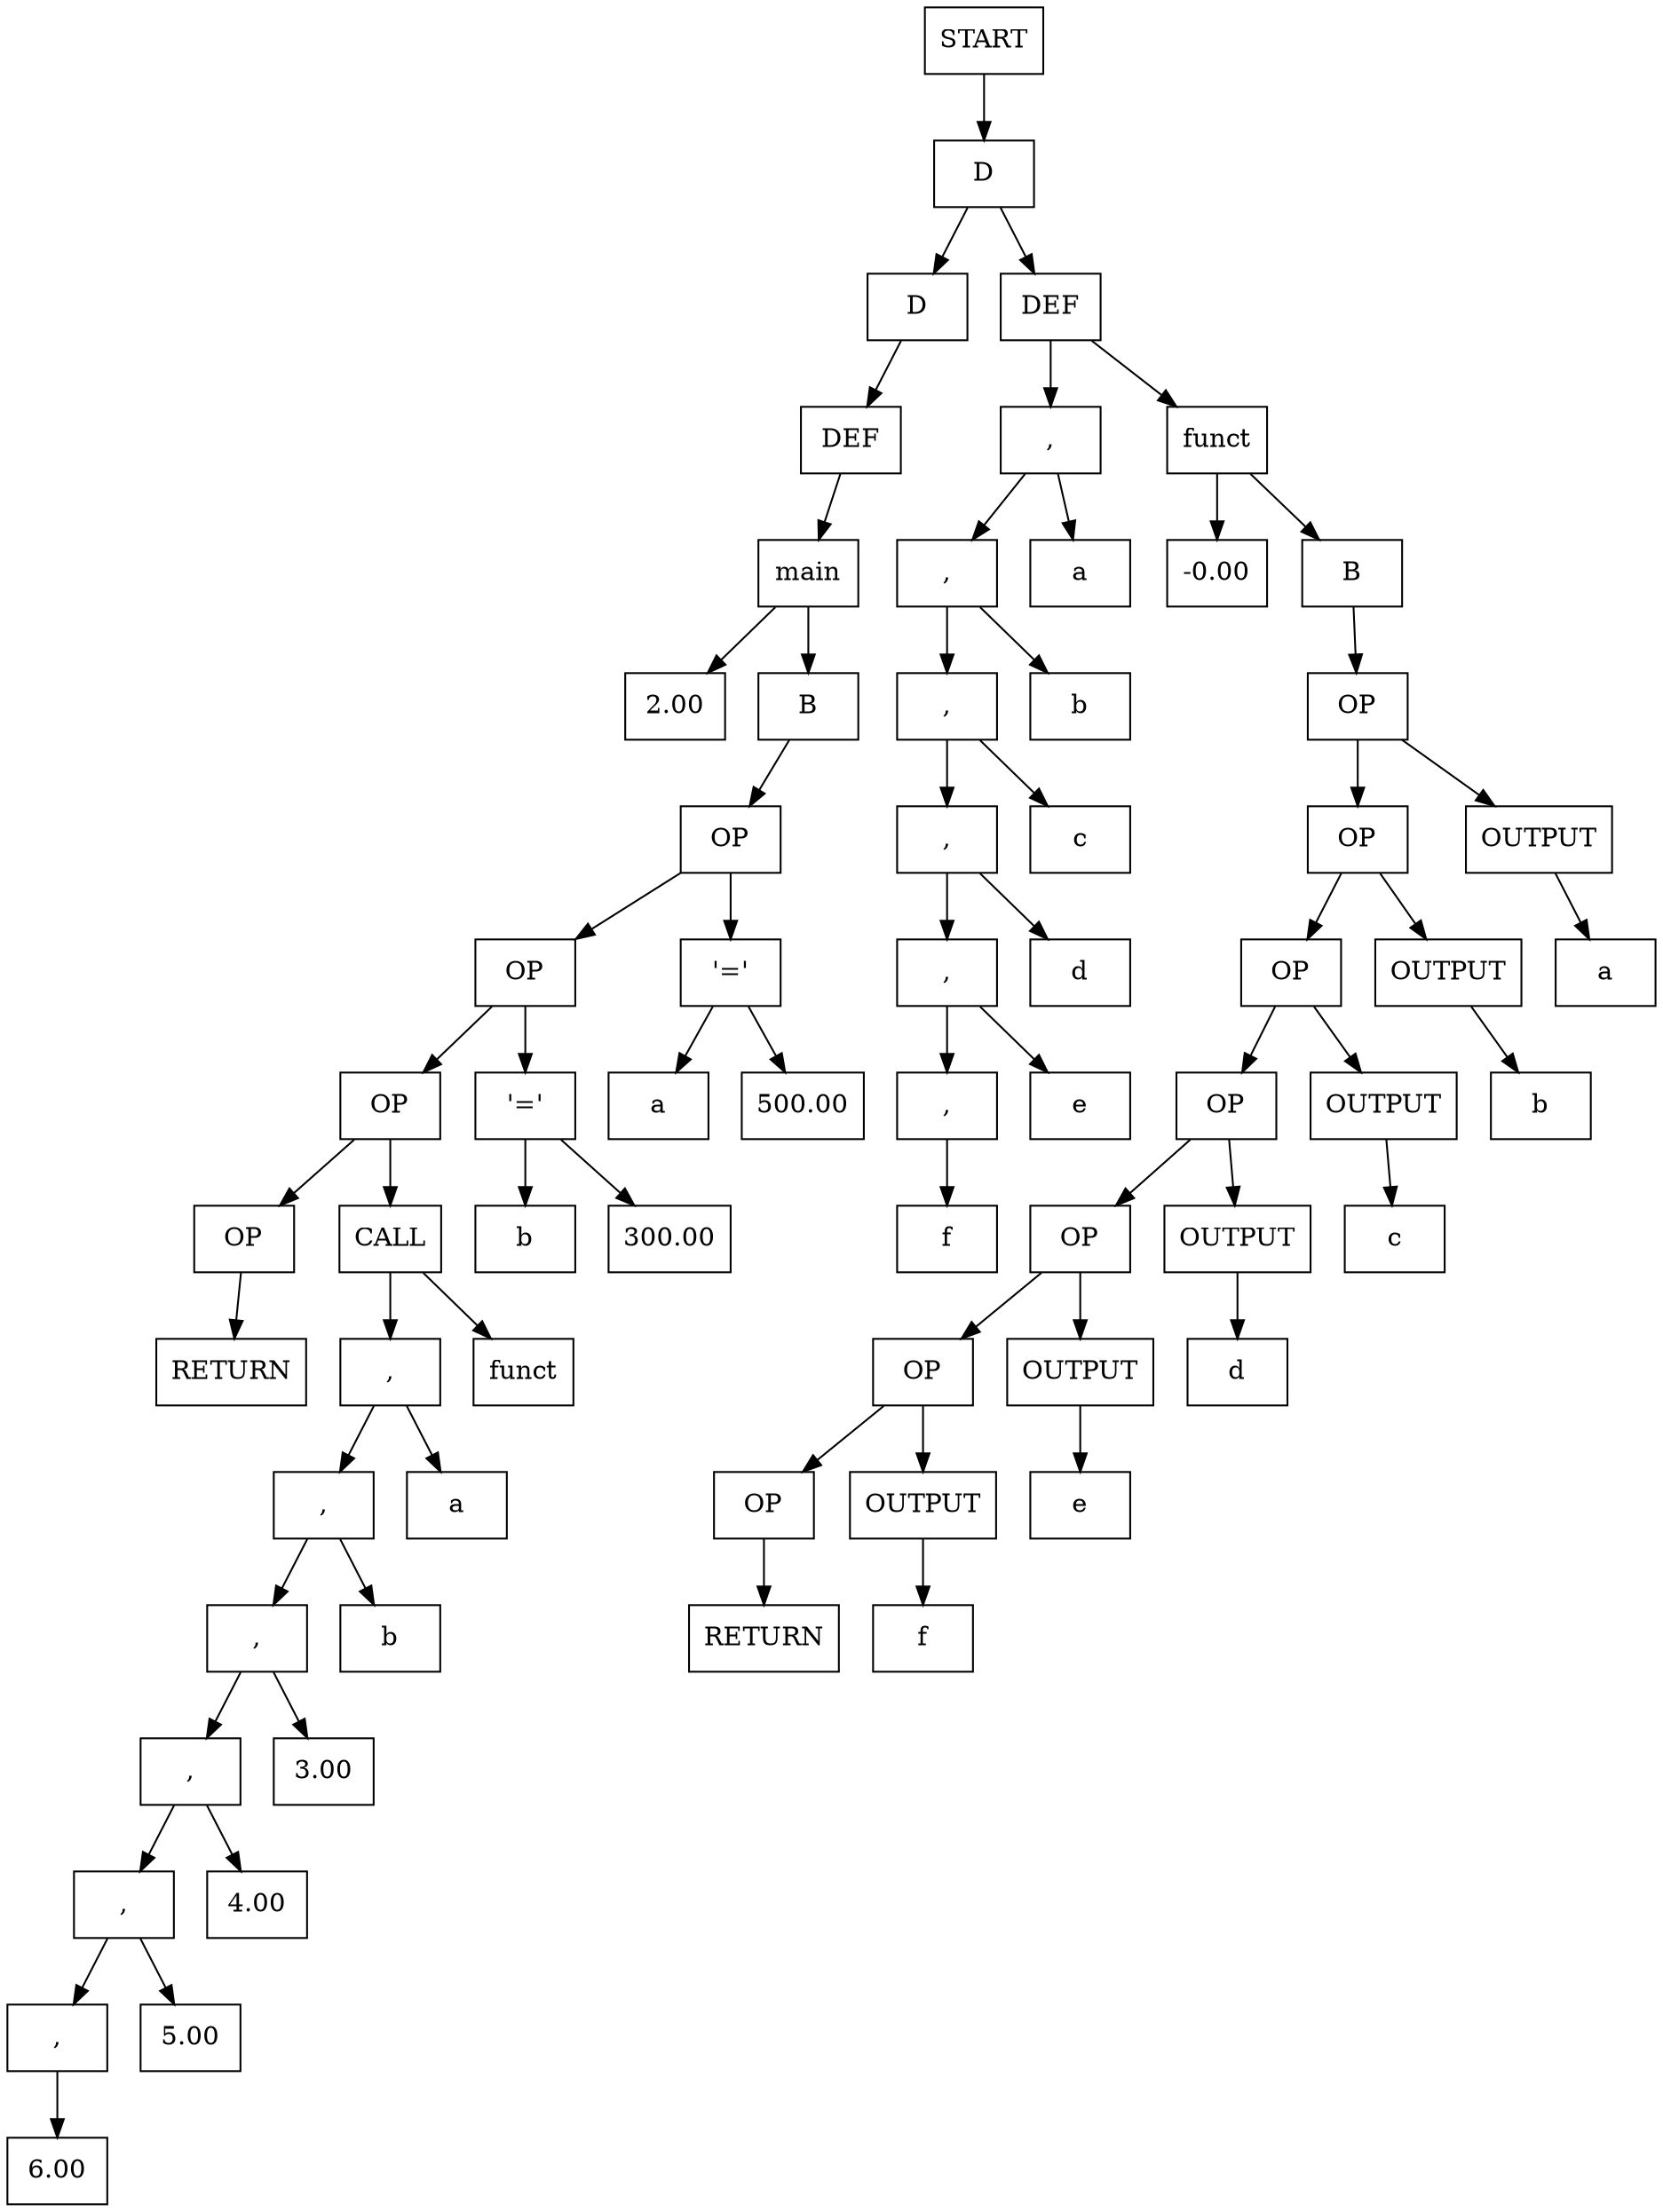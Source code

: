 digraph {
node0x5601a58edc50 [label="START", shape=box];
node0x5601a58efc80 [label="D", shape=box];
node0x5601a58edc50 -> node0x5601a58efc80
node0x5601a58f0340 [label="D", shape=box];
node0x5601a58edcc0 [label="DEF", shape=box];
node0x5601a58efc80 -> node0x5601a58f0340
node0x5601a58efc80 -> node0x5601a58edcc0
node0x5601a58efcf0 [label=",", shape=box];
node0x5601a58edd30 [label="funct", shape=box];
node0x5601a58edcc0 -> node0x5601a58efcf0
node0x5601a58edcc0 -> node0x5601a58edd30
node0x5601a58f0310 [label="-0.00", shape=box];
node0x5601a58eff90 [label="B", shape=box];
node0x5601a58edd30 -> node0x5601a58f0310
node0x5601a58edd30 -> node0x5601a58eff90
node0x5601a58f0000 [label="OP", shape=box];
node0x5601a58eff90 -> node0x5601a58f0000
node0x5601a58f0070 [label="OP", shape=box];
node0x5601a58ee430 [label="OUTPUT", shape=box];
node0x5601a58f0000 -> node0x5601a58f0070
node0x5601a58f0000 -> node0x5601a58ee430
node0x5601a58ee510 [label="a", shape=box];
node0x5601a58ee430 -> node0x5601a58ee510
node0x5601a58f00e0 [label="OP", shape=box];
node0x5601a58ee5f0 [label="OUTPUT", shape=box];
node0x5601a58f0070 -> node0x5601a58f00e0
node0x5601a58f0070 -> node0x5601a58ee5f0
node0x5601a58ee6d0 [label="b", shape=box];
node0x5601a58ee5f0 -> node0x5601a58ee6d0
node0x5601a58f0150 [label="OP", shape=box];
node0x5601a58ee7b0 [label="OUTPUT", shape=box];
node0x5601a58f00e0 -> node0x5601a58f0150
node0x5601a58f00e0 -> node0x5601a58ee7b0
node0x5601a58ee890 [label="c", shape=box];
node0x5601a58ee7b0 -> node0x5601a58ee890
node0x5601a58f01c0 [label="OP", shape=box];
node0x5601a58ee970 [label="OUTPUT", shape=box];
node0x5601a58f0150 -> node0x5601a58f01c0
node0x5601a58f0150 -> node0x5601a58ee970
node0x5601a58eea50 [label="d", shape=box];
node0x5601a58ee970 -> node0x5601a58eea50
node0x5601a58f0230 [label="OP", shape=box];
node0x5601a58eeb30 [label="OUTPUT", shape=box];
node0x5601a58f01c0 -> node0x5601a58f0230
node0x5601a58f01c0 -> node0x5601a58eeb30
node0x5601a58eec10 [label="e", shape=box];
node0x5601a58eeb30 -> node0x5601a58eec10
node0x5601a58f02a0 [label="OP", shape=box];
node0x5601a58eecf0 [label="OUTPUT", shape=box];
node0x5601a58f0230 -> node0x5601a58f02a0
node0x5601a58f0230 -> node0x5601a58eecf0
node0x5601a58eedd0 [label="f", shape=box];
node0x5601a58eecf0 -> node0x5601a58eedd0
node0x5601a58eeeb0 [label="RETURN", shape=box];
node0x5601a58f02a0 -> node0x5601a58eeeb0
node0x5601a58efd60 [label=",", shape=box];
node0x5601a58ede10 [label="a", shape=box];
node0x5601a58efcf0 -> node0x5601a58efd60
node0x5601a58efcf0 -> node0x5601a58ede10
node0x5601a58efdd0 [label=",", shape=box];
node0x5601a58edef0 [label="b", shape=box];
node0x5601a58efd60 -> node0x5601a58efdd0
node0x5601a58efd60 -> node0x5601a58edef0
node0x5601a58efe40 [label=",", shape=box];
node0x5601a58edfd0 [label="c", shape=box];
node0x5601a58efdd0 -> node0x5601a58efe40
node0x5601a58efdd0 -> node0x5601a58edfd0
node0x5601a58efeb0 [label=",", shape=box];
node0x5601a58ee0b0 [label="d", shape=box];
node0x5601a58efe40 -> node0x5601a58efeb0
node0x5601a58efe40 -> node0x5601a58ee0b0
node0x5601a58eff20 [label=",", shape=box];
node0x5601a58ee190 [label="e", shape=box];
node0x5601a58efeb0 -> node0x5601a58eff20
node0x5601a58efeb0 -> node0x5601a58ee190
node0x5601a58ee270 [label="f", shape=box];
node0x5601a58eff20 -> node0x5601a58ee270
node0x5601a58ef000 [label="DEF", shape=box];
node0x5601a58f0340 -> node0x5601a58ef000
node0x5601a58ef070 [label="main", shape=box];
node0x5601a58ef000 -> node0x5601a58ef070
node0x5601a58f08f0 [label="2.00", shape=box];
node0x5601a58f03b0 [label="B", shape=box];
node0x5601a58ef070 -> node0x5601a58f08f0
node0x5601a58ef070 -> node0x5601a58f03b0
node0x5601a58f0420 [label="OP", shape=box];
node0x5601a58f03b0 -> node0x5601a58f0420
node0x5601a58f0490 [label="OP", shape=box];
node0x5601a58ef310 [label="'='", shape=box];
node0x5601a58f0420 -> node0x5601a58f0490
node0x5601a58f0420 -> node0x5601a58ef310
node0x5601a58ef2a0 [label="a", shape=box];
node0x5601a58ef380 [label="500.00", shape=box];
node0x5601a58ef310 -> node0x5601a58ef2a0
node0x5601a58ef310 -> node0x5601a58ef380
node0x5601a58f0500 [label="OP", shape=box];
node0x5601a58ef490 [label="'='", shape=box];
node0x5601a58f0490 -> node0x5601a58f0500
node0x5601a58f0490 -> node0x5601a58ef490
node0x5601a58ef420 [label="b", shape=box];
node0x5601a58ef500 [label="300.00", shape=box];
node0x5601a58ef490 -> node0x5601a58ef420
node0x5601a58ef490 -> node0x5601a58ef500
node0x5601a58f0880 [label="OP", shape=box];
node0x5601a58f0570 [label="CALL", shape=box];
node0x5601a58f0500 -> node0x5601a58f0880
node0x5601a58f0500 -> node0x5601a58f0570
node0x5601a58f05e0 [label=",", shape=box];
node0x5601a58ef5a0 [label="funct", shape=box];
node0x5601a58f0570 -> node0x5601a58f05e0
node0x5601a58f0570 -> node0x5601a58ef5a0
node0x5601a58f0650 [label=",", shape=box];
node0x5601a58ef680 [label="a", shape=box];
node0x5601a58f05e0 -> node0x5601a58f0650
node0x5601a58f05e0 -> node0x5601a58ef680
node0x5601a58f06c0 [label=",", shape=box];
node0x5601a58ef760 [label="b", shape=box];
node0x5601a58f0650 -> node0x5601a58f06c0
node0x5601a58f0650 -> node0x5601a58ef760
node0x5601a58f0730 [label=",", shape=box];
node0x5601a58ef840 [label="3.00", shape=box];
node0x5601a58f06c0 -> node0x5601a58f0730
node0x5601a58f06c0 -> node0x5601a58ef840
node0x5601a58f07a0 [label=",", shape=box];
node0x5601a58ef8e0 [label="4.00", shape=box];
node0x5601a58f0730 -> node0x5601a58f07a0
node0x5601a58f0730 -> node0x5601a58ef8e0
node0x5601a58f0810 [label=",", shape=box];
node0x5601a58ef980 [label="5.00", shape=box];
node0x5601a58f07a0 -> node0x5601a58f0810
node0x5601a58f07a0 -> node0x5601a58ef980
node0x5601a58efa20 [label="6.00", shape=box];
node0x5601a58f0810 -> node0x5601a58efa20
node0x5601a58efac0 [label="RETURN", shape=box];
node0x5601a58f0880 -> node0x5601a58efac0
}
